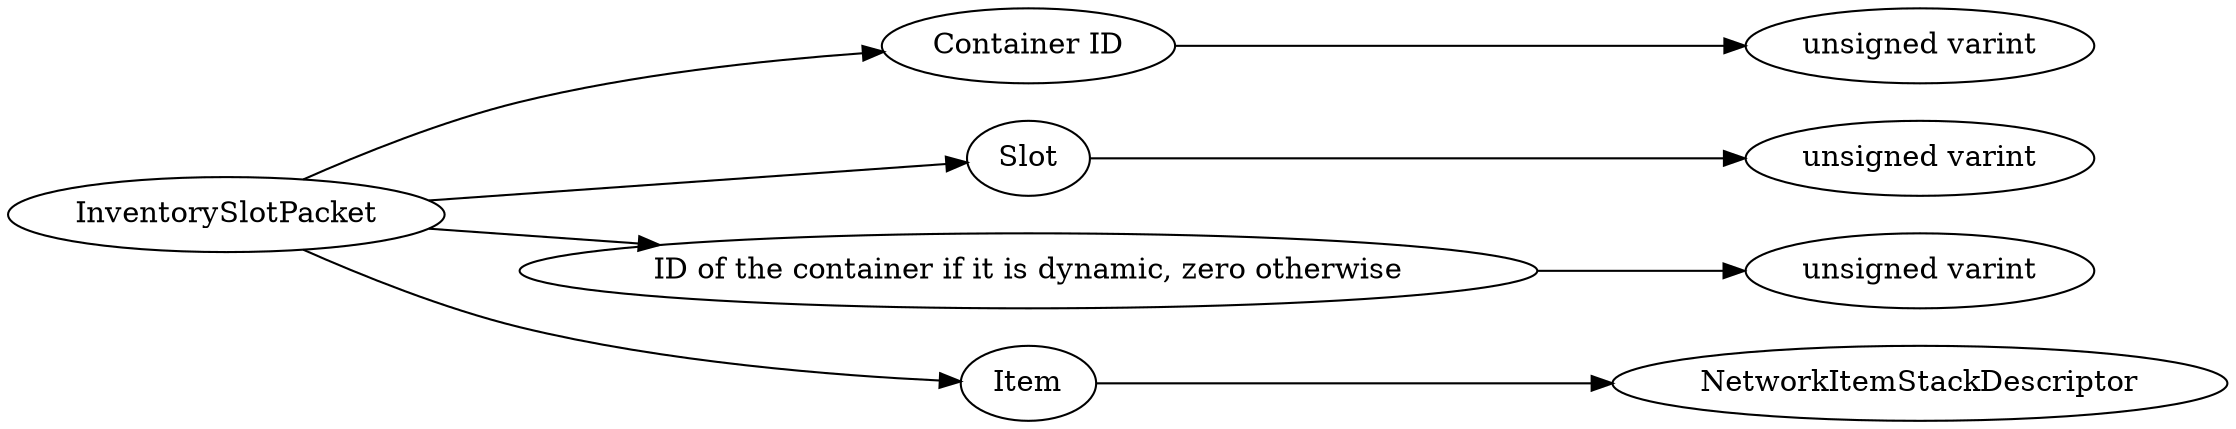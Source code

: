 digraph "InventorySlotPacket" {
rankdir = LR
0
0 -> 1
1 -> 2
0 -> 3
3 -> 4
0 -> 5
5 -> 6
0 -> 7
7 -> 8

0 [label="InventorySlotPacket",comment="name: \"InventorySlotPacket\", typeName: \"\", id: 0, branchId: 50, recurseId: -1, attributes: 0, notes: \"\""];
1 [label="Container ID",comment="name: \"Container ID\", typeName: \"\", id: 1, branchId: 0, recurseId: -1, attributes: 0, notes: \"\""];
2 [label="unsigned varint",comment="name: \"unsigned varint\", typeName: \"\", id: 2, branchId: 0, recurseId: -1, attributes: 512, notes: \"\""];
3 [label="Slot",comment="name: \"Slot\", typeName: \"\", id: 3, branchId: 0, recurseId: -1, attributes: 0, notes: \"\""];
4 [label="unsigned varint",comment="name: \"unsigned varint\", typeName: \"\", id: 4, branchId: 0, recurseId: -1, attributes: 512, notes: \"\""];
5 [label="ID of the container if it is dynamic, zero otherwise",comment="name: \"ID of the container if it is dynamic, zero otherwise\", typeName: \"\", id: 5, branchId: 0, recurseId: -1, attributes: 0, notes: \"\""];
6 [label="unsigned varint",comment="name: \"unsigned varint\", typeName: \"\", id: 6, branchId: 0, recurseId: -1, attributes: 512, notes: \"\""];
7 [label="Item",comment="name: \"Item\", typeName: \"NetworkItemStackDescriptor\", id: 7, branchId: 0, recurseId: -1, attributes: 256, notes: \"\""];
8 [label="NetworkItemStackDescriptor",comment="name: \"NetworkItemStackDescriptor\", typeName: \"\", id: 8, branchId: 0, recurseId: -1, attributes: 512, notes: \"\""];
{ rank = max;2;4;6;8}

}
